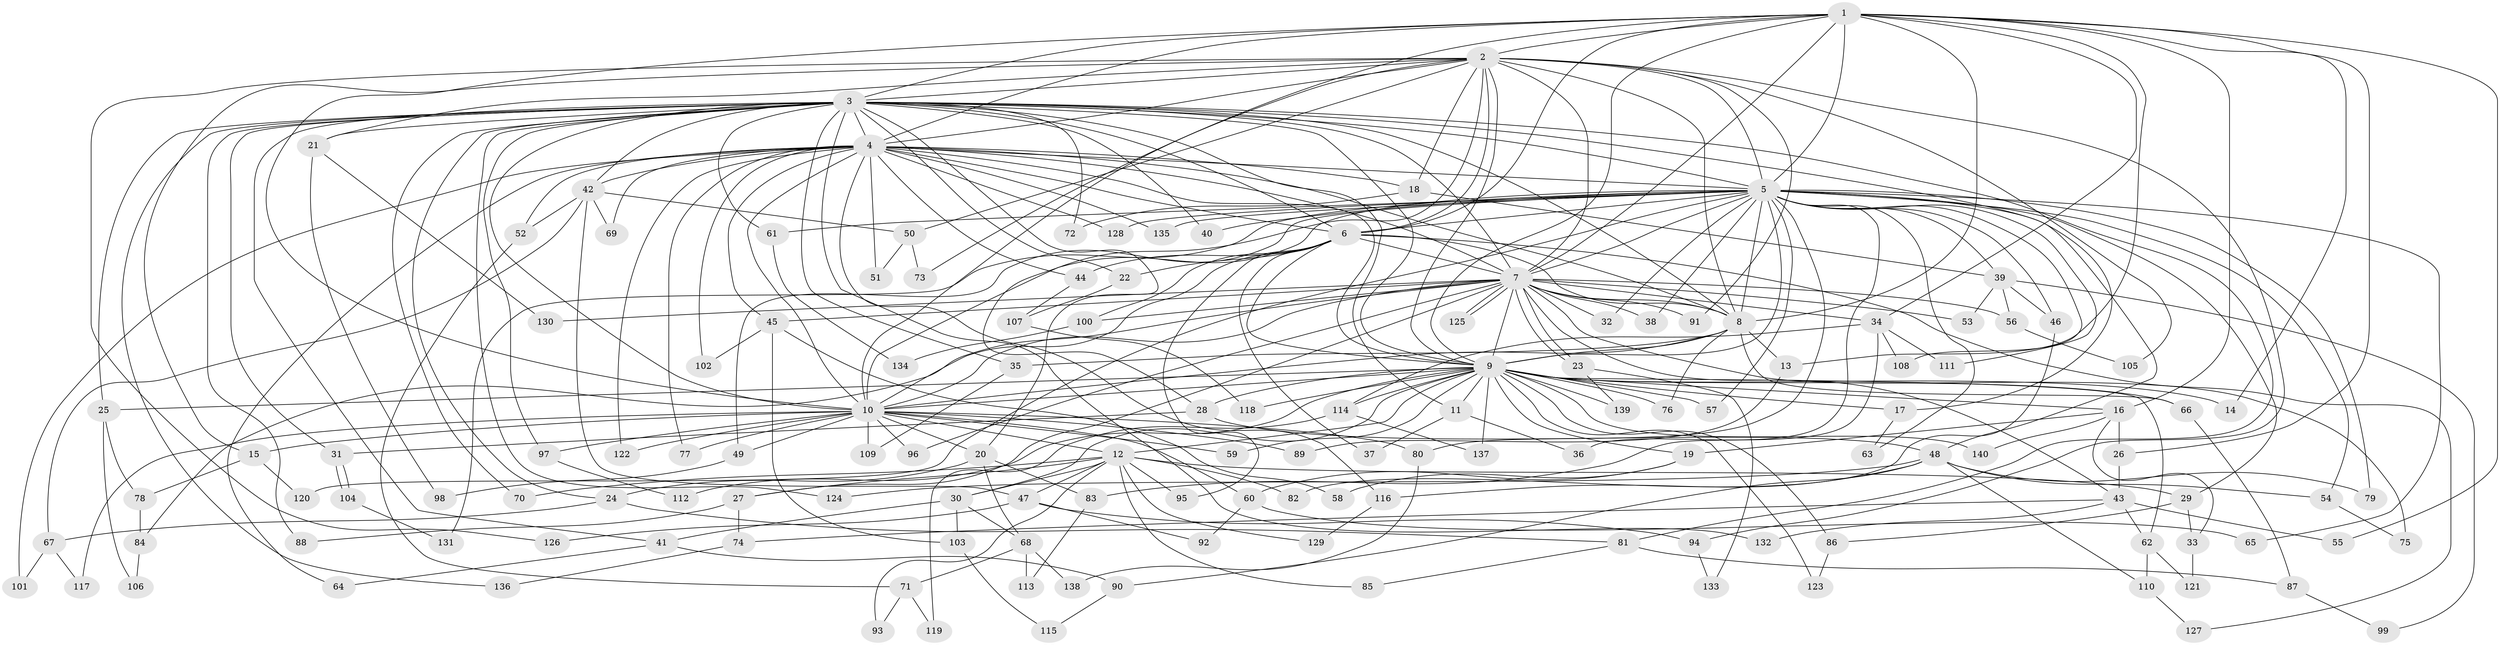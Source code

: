 // Generated by graph-tools (version 1.1) at 2025/34/03/09/25 02:34:56]
// undirected, 140 vertices, 305 edges
graph export_dot {
graph [start="1"]
  node [color=gray90,style=filled];
  1;
  2;
  3;
  4;
  5;
  6;
  7;
  8;
  9;
  10;
  11;
  12;
  13;
  14;
  15;
  16;
  17;
  18;
  19;
  20;
  21;
  22;
  23;
  24;
  25;
  26;
  27;
  28;
  29;
  30;
  31;
  32;
  33;
  34;
  35;
  36;
  37;
  38;
  39;
  40;
  41;
  42;
  43;
  44;
  45;
  46;
  47;
  48;
  49;
  50;
  51;
  52;
  53;
  54;
  55;
  56;
  57;
  58;
  59;
  60;
  61;
  62;
  63;
  64;
  65;
  66;
  67;
  68;
  69;
  70;
  71;
  72;
  73;
  74;
  75;
  76;
  77;
  78;
  79;
  80;
  81;
  82;
  83;
  84;
  85;
  86;
  87;
  88;
  89;
  90;
  91;
  92;
  93;
  94;
  95;
  96;
  97;
  98;
  99;
  100;
  101;
  102;
  103;
  104;
  105;
  106;
  107;
  108;
  109;
  110;
  111;
  112;
  113;
  114;
  115;
  116;
  117;
  118;
  119;
  120;
  121;
  122;
  123;
  124;
  125;
  126;
  127;
  128;
  129;
  130;
  131;
  132;
  133;
  134;
  135;
  136;
  137;
  138;
  139;
  140;
  1 -- 2;
  1 -- 3;
  1 -- 4;
  1 -- 5;
  1 -- 6;
  1 -- 7;
  1 -- 8;
  1 -- 9;
  1 -- 10;
  1 -- 13;
  1 -- 14;
  1 -- 16;
  1 -- 26;
  1 -- 34;
  1 -- 55;
  1 -- 73;
  2 -- 3;
  2 -- 4;
  2 -- 5;
  2 -- 6;
  2 -- 7;
  2 -- 8;
  2 -- 9;
  2 -- 10;
  2 -- 15;
  2 -- 18;
  2 -- 21;
  2 -- 28;
  2 -- 50;
  2 -- 91;
  2 -- 94;
  2 -- 105;
  2 -- 126;
  3 -- 4;
  3 -- 5;
  3 -- 6;
  3 -- 7;
  3 -- 8;
  3 -- 9;
  3 -- 10;
  3 -- 11;
  3 -- 17;
  3 -- 20;
  3 -- 21;
  3 -- 22;
  3 -- 24;
  3 -- 25;
  3 -- 31;
  3 -- 35;
  3 -- 40;
  3 -- 41;
  3 -- 42;
  3 -- 61;
  3 -- 70;
  3 -- 72;
  3 -- 81;
  3 -- 88;
  3 -- 97;
  3 -- 124;
  3 -- 132;
  3 -- 136;
  4 -- 5;
  4 -- 6;
  4 -- 7;
  4 -- 8;
  4 -- 9;
  4 -- 10;
  4 -- 18;
  4 -- 42;
  4 -- 44;
  4 -- 45;
  4 -- 51;
  4 -- 52;
  4 -- 64;
  4 -- 69;
  4 -- 77;
  4 -- 101;
  4 -- 102;
  4 -- 116;
  4 -- 122;
  4 -- 128;
  4 -- 135;
  5 -- 6;
  5 -- 7;
  5 -- 8;
  5 -- 9;
  5 -- 10;
  5 -- 29;
  5 -- 32;
  5 -- 36;
  5 -- 38;
  5 -- 39;
  5 -- 40;
  5 -- 46;
  5 -- 48;
  5 -- 49;
  5 -- 54;
  5 -- 57;
  5 -- 61;
  5 -- 63;
  5 -- 65;
  5 -- 79;
  5 -- 80;
  5 -- 108;
  5 -- 111;
  5 -- 120;
  5 -- 128;
  5 -- 131;
  5 -- 135;
  6 -- 7;
  6 -- 8;
  6 -- 9;
  6 -- 10;
  6 -- 22;
  6 -- 37;
  6 -- 44;
  6 -- 95;
  6 -- 100;
  6 -- 127;
  7 -- 8;
  7 -- 9;
  7 -- 10;
  7 -- 23;
  7 -- 23;
  7 -- 27;
  7 -- 32;
  7 -- 34;
  7 -- 38;
  7 -- 43;
  7 -- 45;
  7 -- 53;
  7 -- 56;
  7 -- 75;
  7 -- 84;
  7 -- 91;
  7 -- 96;
  7 -- 100;
  7 -- 125;
  7 -- 125;
  7 -- 130;
  8 -- 9;
  8 -- 10;
  8 -- 13;
  8 -- 35;
  8 -- 66;
  8 -- 76;
  9 -- 10;
  9 -- 11;
  9 -- 12;
  9 -- 14;
  9 -- 16;
  9 -- 17;
  9 -- 19;
  9 -- 25;
  9 -- 28;
  9 -- 30;
  9 -- 57;
  9 -- 59;
  9 -- 62;
  9 -- 66;
  9 -- 76;
  9 -- 86;
  9 -- 112;
  9 -- 114;
  9 -- 118;
  9 -- 123;
  9 -- 137;
  9 -- 139;
  9 -- 140;
  10 -- 12;
  10 -- 15;
  10 -- 20;
  10 -- 49;
  10 -- 59;
  10 -- 60;
  10 -- 77;
  10 -- 80;
  10 -- 89;
  10 -- 96;
  10 -- 97;
  10 -- 109;
  10 -- 117;
  10 -- 122;
  11 -- 36;
  11 -- 37;
  12 -- 27;
  12 -- 29;
  12 -- 30;
  12 -- 47;
  12 -- 70;
  12 -- 82;
  12 -- 85;
  12 -- 93;
  12 -- 95;
  12 -- 129;
  13 -- 89;
  15 -- 78;
  15 -- 120;
  16 -- 19;
  16 -- 26;
  16 -- 33;
  16 -- 140;
  17 -- 63;
  18 -- 39;
  18 -- 72;
  19 -- 58;
  19 -- 60;
  20 -- 24;
  20 -- 68;
  20 -- 83;
  21 -- 98;
  21 -- 130;
  22 -- 107;
  23 -- 133;
  23 -- 139;
  24 -- 67;
  24 -- 81;
  25 -- 78;
  25 -- 106;
  26 -- 43;
  27 -- 74;
  27 -- 88;
  28 -- 31;
  28 -- 48;
  29 -- 33;
  29 -- 86;
  30 -- 41;
  30 -- 68;
  30 -- 103;
  31 -- 104;
  31 -- 104;
  33 -- 121;
  34 -- 83;
  34 -- 108;
  34 -- 111;
  34 -- 114;
  35 -- 109;
  39 -- 46;
  39 -- 53;
  39 -- 56;
  39 -- 99;
  41 -- 64;
  41 -- 90;
  42 -- 47;
  42 -- 50;
  42 -- 52;
  42 -- 67;
  42 -- 69;
  43 -- 55;
  43 -- 62;
  43 -- 74;
  43 -- 132;
  44 -- 107;
  45 -- 58;
  45 -- 102;
  45 -- 103;
  46 -- 82;
  47 -- 92;
  47 -- 94;
  47 -- 126;
  48 -- 54;
  48 -- 79;
  48 -- 90;
  48 -- 110;
  48 -- 116;
  48 -- 124;
  49 -- 98;
  50 -- 51;
  50 -- 73;
  52 -- 71;
  54 -- 75;
  56 -- 105;
  60 -- 65;
  60 -- 92;
  61 -- 134;
  62 -- 110;
  62 -- 121;
  66 -- 87;
  67 -- 101;
  67 -- 117;
  68 -- 71;
  68 -- 113;
  68 -- 138;
  71 -- 93;
  71 -- 119;
  74 -- 136;
  78 -- 84;
  80 -- 138;
  81 -- 85;
  81 -- 87;
  83 -- 113;
  84 -- 106;
  86 -- 123;
  87 -- 99;
  90 -- 115;
  94 -- 133;
  97 -- 112;
  100 -- 134;
  103 -- 115;
  104 -- 131;
  107 -- 118;
  110 -- 127;
  114 -- 119;
  114 -- 137;
  116 -- 129;
}

